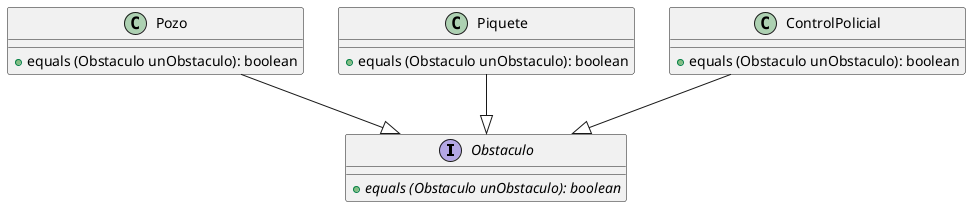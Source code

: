 @startuml
interface Obstaculo
{
    + {abstract} equals (Obstaculo unObstaculo): boolean
 }
class Pozo
{
    + equals (Obstaculo unObstaculo): boolean
 }
class Piquete
{
    + equals (Obstaculo unObstaculo): boolean
 }
class ControlPolicial
{
    + equals (Obstaculo unObstaculo): boolean
 }
Pozo --|> Obstaculo
Piquete --|> Obstaculo
ControlPolicial --|> Obstaculo


@enduml
